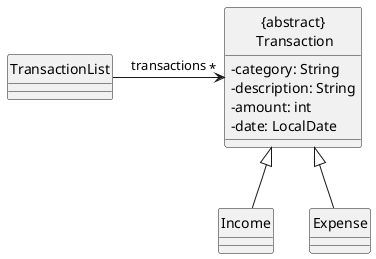 @startuml
'https://plantuml.com/sequence-diagram

hide circle
skinparam classAttributeIconSize 0

class TransactionList {
}

class "{abstract}\n Transaction"{
    - category: String
    - description: String
    - amount: int
    - date: LocalDate
}

class Income {
}

class Expense {
}


Income -up-|> "{abstract}\n Transaction"
Expense -up-|> "{abstract}\n Transaction"

TransactionList -> "*" "{abstract}\n Transaction" : transactions
@enduml